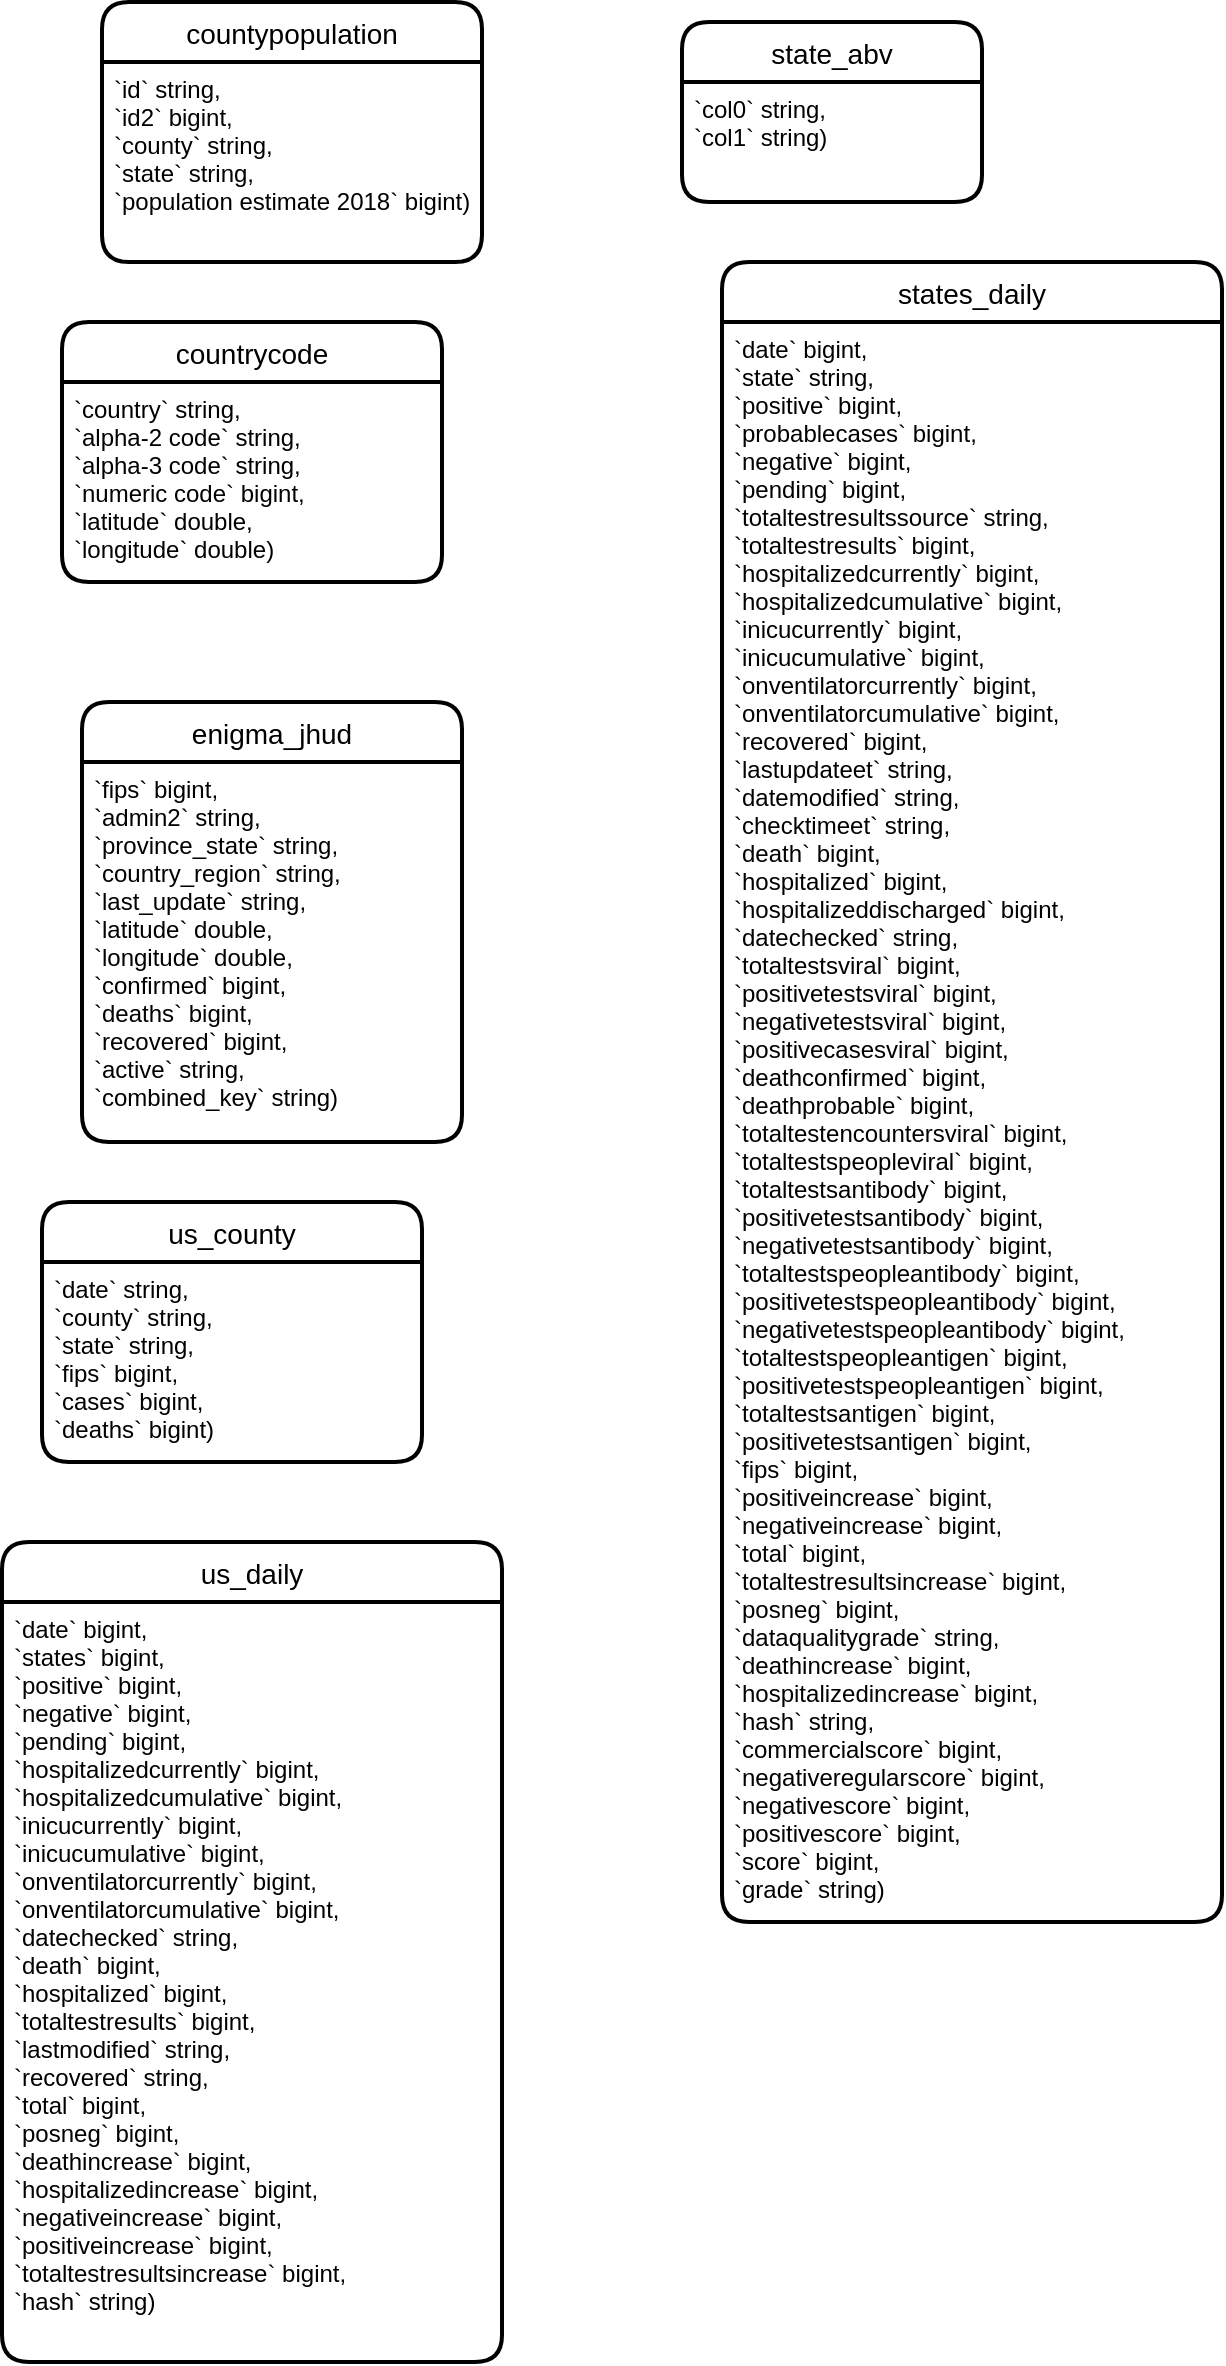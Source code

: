 <mxfile version="18.1.3" type="device"><diagram id="R2lEEEUBdFMjLlhIrx00" name="Page-1"><mxGraphModel dx="1955" dy="2118" grid="1" gridSize="10" guides="1" tooltips="1" connect="1" arrows="1" fold="1" page="1" pageScale="1" pageWidth="850" pageHeight="1100" math="0" shadow="0" extFonts="Permanent Marker^https://fonts.googleapis.com/css?family=Permanent+Marker"><root><mxCell id="0"/><mxCell id="1" parent="0"/><mxCell id="erFFGBPkOhkOvVtn29Cz-3" value="enigma_jhud" style="swimlane;childLayout=stackLayout;horizontal=1;startSize=30;horizontalStack=0;rounded=1;fontSize=14;fontStyle=0;strokeWidth=2;resizeParent=0;resizeLast=1;shadow=0;dashed=0;align=center;" parent="1" vertex="1"><mxGeometry x="150" y="50" width="190" height="220" as="geometry"/></mxCell><mxCell id="erFFGBPkOhkOvVtn29Cz-4" value="  `fips` bigint, &#10;  `admin2` string, &#10;  `province_state` string, &#10;  `country_region` string, &#10;  `last_update` string, &#10;  `latitude` double, &#10;  `longitude` double, &#10;  `confirmed` bigint, &#10;  `deaths` bigint, &#10;  `recovered` bigint, &#10;  `active` string, &#10;  `combined_key` string)" style="align=left;strokeColor=none;fillColor=none;spacingLeft=4;fontSize=12;verticalAlign=top;resizable=0;rotatable=0;part=1;" parent="erFFGBPkOhkOvVtn29Cz-3" vertex="1"><mxGeometry y="30" width="190" height="190" as="geometry"/></mxCell><mxCell id="erFFGBPkOhkOvVtn29Cz-5" value="countrycode" style="swimlane;childLayout=stackLayout;horizontal=1;startSize=30;horizontalStack=0;rounded=1;fontSize=14;fontStyle=0;strokeWidth=2;resizeParent=0;resizeLast=1;shadow=0;dashed=0;align=center;" parent="1" vertex="1"><mxGeometry x="140" y="-140" width="190" height="130" as="geometry"/></mxCell><mxCell id="erFFGBPkOhkOvVtn29Cz-6" value="  `country` string, &#10;  `alpha-2 code` string, &#10;  `alpha-3 code` string, &#10;  `numeric code` bigint, &#10;  `latitude` double, &#10;  `longitude` double)" style="align=left;strokeColor=none;fillColor=none;spacingLeft=4;fontSize=12;verticalAlign=top;resizable=0;rotatable=0;part=1;" parent="erFFGBPkOhkOvVtn29Cz-5" vertex="1"><mxGeometry y="30" width="190" height="100" as="geometry"/></mxCell><mxCell id="erFFGBPkOhkOvVtn29Cz-7" value="countypopulation" style="swimlane;childLayout=stackLayout;horizontal=1;startSize=30;horizontalStack=0;rounded=1;fontSize=14;fontStyle=0;strokeWidth=2;resizeParent=0;resizeLast=1;shadow=0;dashed=0;align=center;" parent="1" vertex="1"><mxGeometry x="160" y="-300" width="190" height="130" as="geometry"/></mxCell><mxCell id="erFFGBPkOhkOvVtn29Cz-8" value="  `id` string, &#10;  `id2` bigint, &#10;  `county` string, &#10;  `state` string, &#10;  `population estimate 2018` bigint)" style="align=left;strokeColor=none;fillColor=none;spacingLeft=4;fontSize=12;verticalAlign=top;resizable=0;rotatable=0;part=1;" parent="erFFGBPkOhkOvVtn29Cz-7" vertex="1"><mxGeometry y="30" width="190" height="100" as="geometry"/></mxCell><mxCell id="erFFGBPkOhkOvVtn29Cz-11" value="state_abv" style="swimlane;childLayout=stackLayout;horizontal=1;startSize=30;horizontalStack=0;rounded=1;fontSize=14;fontStyle=0;strokeWidth=2;resizeParent=0;resizeLast=1;shadow=0;dashed=0;align=center;" parent="1" vertex="1"><mxGeometry x="450" y="-290" width="150" height="90" as="geometry"/></mxCell><mxCell id="erFFGBPkOhkOvVtn29Cz-12" value="  `col0` string, &#10;  `col1` string)" style="align=left;strokeColor=none;fillColor=none;spacingLeft=4;fontSize=12;verticalAlign=top;resizable=0;rotatable=0;part=1;" parent="erFFGBPkOhkOvVtn29Cz-11" vertex="1"><mxGeometry y="30" width="150" height="60" as="geometry"/></mxCell><mxCell id="4VOUM4Gf5G8VCCQoI7Pv-1" value="states_daily" style="swimlane;childLayout=stackLayout;horizontal=1;startSize=30;horizontalStack=0;rounded=1;fontSize=14;fontStyle=0;strokeWidth=2;resizeParent=0;resizeLast=1;shadow=0;dashed=0;align=center;" vertex="1" parent="1"><mxGeometry x="470" y="-170" width="250" height="830" as="geometry"/></mxCell><mxCell id="4VOUM4Gf5G8VCCQoI7Pv-2" value="  `date` bigint, &#10;  `state` string, &#10;  `positive` bigint, &#10;  `probablecases` bigint, &#10;  `negative` bigint, &#10;  `pending` bigint, &#10;  `totaltestresultssource` string, &#10;  `totaltestresults` bigint, &#10;  `hospitalizedcurrently` bigint, &#10;  `hospitalizedcumulative` bigint, &#10;  `inicucurrently` bigint, &#10;  `inicucumulative` bigint, &#10;  `onventilatorcurrently` bigint, &#10;  `onventilatorcumulative` bigint, &#10;  `recovered` bigint, &#10;  `lastupdateet` string, &#10;  `datemodified` string, &#10;  `checktimeet` string, &#10;  `death` bigint, &#10;  `hospitalized` bigint, &#10;  `hospitalizeddischarged` bigint, &#10;  `datechecked` string, &#10;  `totaltestsviral` bigint, &#10;  `positivetestsviral` bigint, &#10;  `negativetestsviral` bigint, &#10;  `positivecasesviral` bigint, &#10;  `deathconfirmed` bigint, &#10;  `deathprobable` bigint, &#10;  `totaltestencountersviral` bigint, &#10;  `totaltestspeopleviral` bigint, &#10;  `totaltestsantibody` bigint, &#10;  `positivetestsantibody` bigint, &#10;  `negativetestsantibody` bigint, &#10;  `totaltestspeopleantibody` bigint, &#10;  `positivetestspeopleantibody` bigint, &#10;  `negativetestspeopleantibody` bigint, &#10;  `totaltestspeopleantigen` bigint, &#10;  `positivetestspeopleantigen` bigint, &#10;  `totaltestsantigen` bigint, &#10;  `positivetestsantigen` bigint, &#10;  `fips` bigint, &#10;  `positiveincrease` bigint, &#10;  `negativeincrease` bigint, &#10;  `total` bigint, &#10;  `totaltestresultsincrease` bigint, &#10;  `posneg` bigint, &#10;  `dataqualitygrade` string, &#10;  `deathincrease` bigint, &#10;  `hospitalizedincrease` bigint, &#10;  `hash` string, &#10;  `commercialscore` bigint, &#10;  `negativeregularscore` bigint, &#10;  `negativescore` bigint, &#10;  `positivescore` bigint, &#10;  `score` bigint, &#10;  `grade` string)" style="align=left;strokeColor=none;fillColor=none;spacingLeft=4;fontSize=12;verticalAlign=top;resizable=0;rotatable=0;part=1;" vertex="1" parent="4VOUM4Gf5G8VCCQoI7Pv-1"><mxGeometry y="30" width="250" height="800" as="geometry"/></mxCell><mxCell id="4VOUM4Gf5G8VCCQoI7Pv-4" value="us_county" style="swimlane;childLayout=stackLayout;horizontal=1;startSize=30;horizontalStack=0;rounded=1;fontSize=14;fontStyle=0;strokeWidth=2;resizeParent=0;resizeLast=1;shadow=0;dashed=0;align=center;" vertex="1" parent="1"><mxGeometry x="130" y="300" width="190" height="130" as="geometry"/></mxCell><mxCell id="4VOUM4Gf5G8VCCQoI7Pv-5" value="  `date` string, &#10;  `county` string, &#10;  `state` string, &#10;  `fips` bigint, &#10;  `cases` bigint, &#10;  `deaths` bigint)" style="align=left;strokeColor=none;fillColor=none;spacingLeft=4;fontSize=12;verticalAlign=top;resizable=0;rotatable=0;part=1;" vertex="1" parent="4VOUM4Gf5G8VCCQoI7Pv-4"><mxGeometry y="30" width="190" height="100" as="geometry"/></mxCell><mxCell id="4VOUM4Gf5G8VCCQoI7Pv-6" value="us_daily" style="swimlane;childLayout=stackLayout;horizontal=1;startSize=30;horizontalStack=0;rounded=1;fontSize=14;fontStyle=0;strokeWidth=2;resizeParent=0;resizeLast=1;shadow=0;dashed=0;align=center;" vertex="1" parent="1"><mxGeometry x="110" y="470" width="250" height="410" as="geometry"/></mxCell><mxCell id="4VOUM4Gf5G8VCCQoI7Pv-7" value="  `date` bigint, &#10;  `states` bigint, &#10;  `positive` bigint, &#10;  `negative` bigint, &#10;  `pending` bigint, &#10;  `hospitalizedcurrently` bigint, &#10;  `hospitalizedcumulative` bigint, &#10;  `inicucurrently` bigint, &#10;  `inicucumulative` bigint, &#10;  `onventilatorcurrently` bigint, &#10;  `onventilatorcumulative` bigint, &#10;  `datechecked` string, &#10;  `death` bigint, &#10;  `hospitalized` bigint, &#10;  `totaltestresults` bigint, &#10;  `lastmodified` string, &#10;  `recovered` string, &#10;  `total` bigint, &#10;  `posneg` bigint, &#10;  `deathincrease` bigint, &#10;  `hospitalizedincrease` bigint, &#10;  `negativeincrease` bigint, &#10;  `positiveincrease` bigint, &#10;  `totaltestresultsincrease` bigint, &#10;  `hash` string)" style="align=left;strokeColor=none;fillColor=none;spacingLeft=4;fontSize=12;verticalAlign=top;resizable=0;rotatable=0;part=1;" vertex="1" parent="4VOUM4Gf5G8VCCQoI7Pv-6"><mxGeometry y="30" width="250" height="380" as="geometry"/></mxCell></root></mxGraphModel></diagram></mxfile>